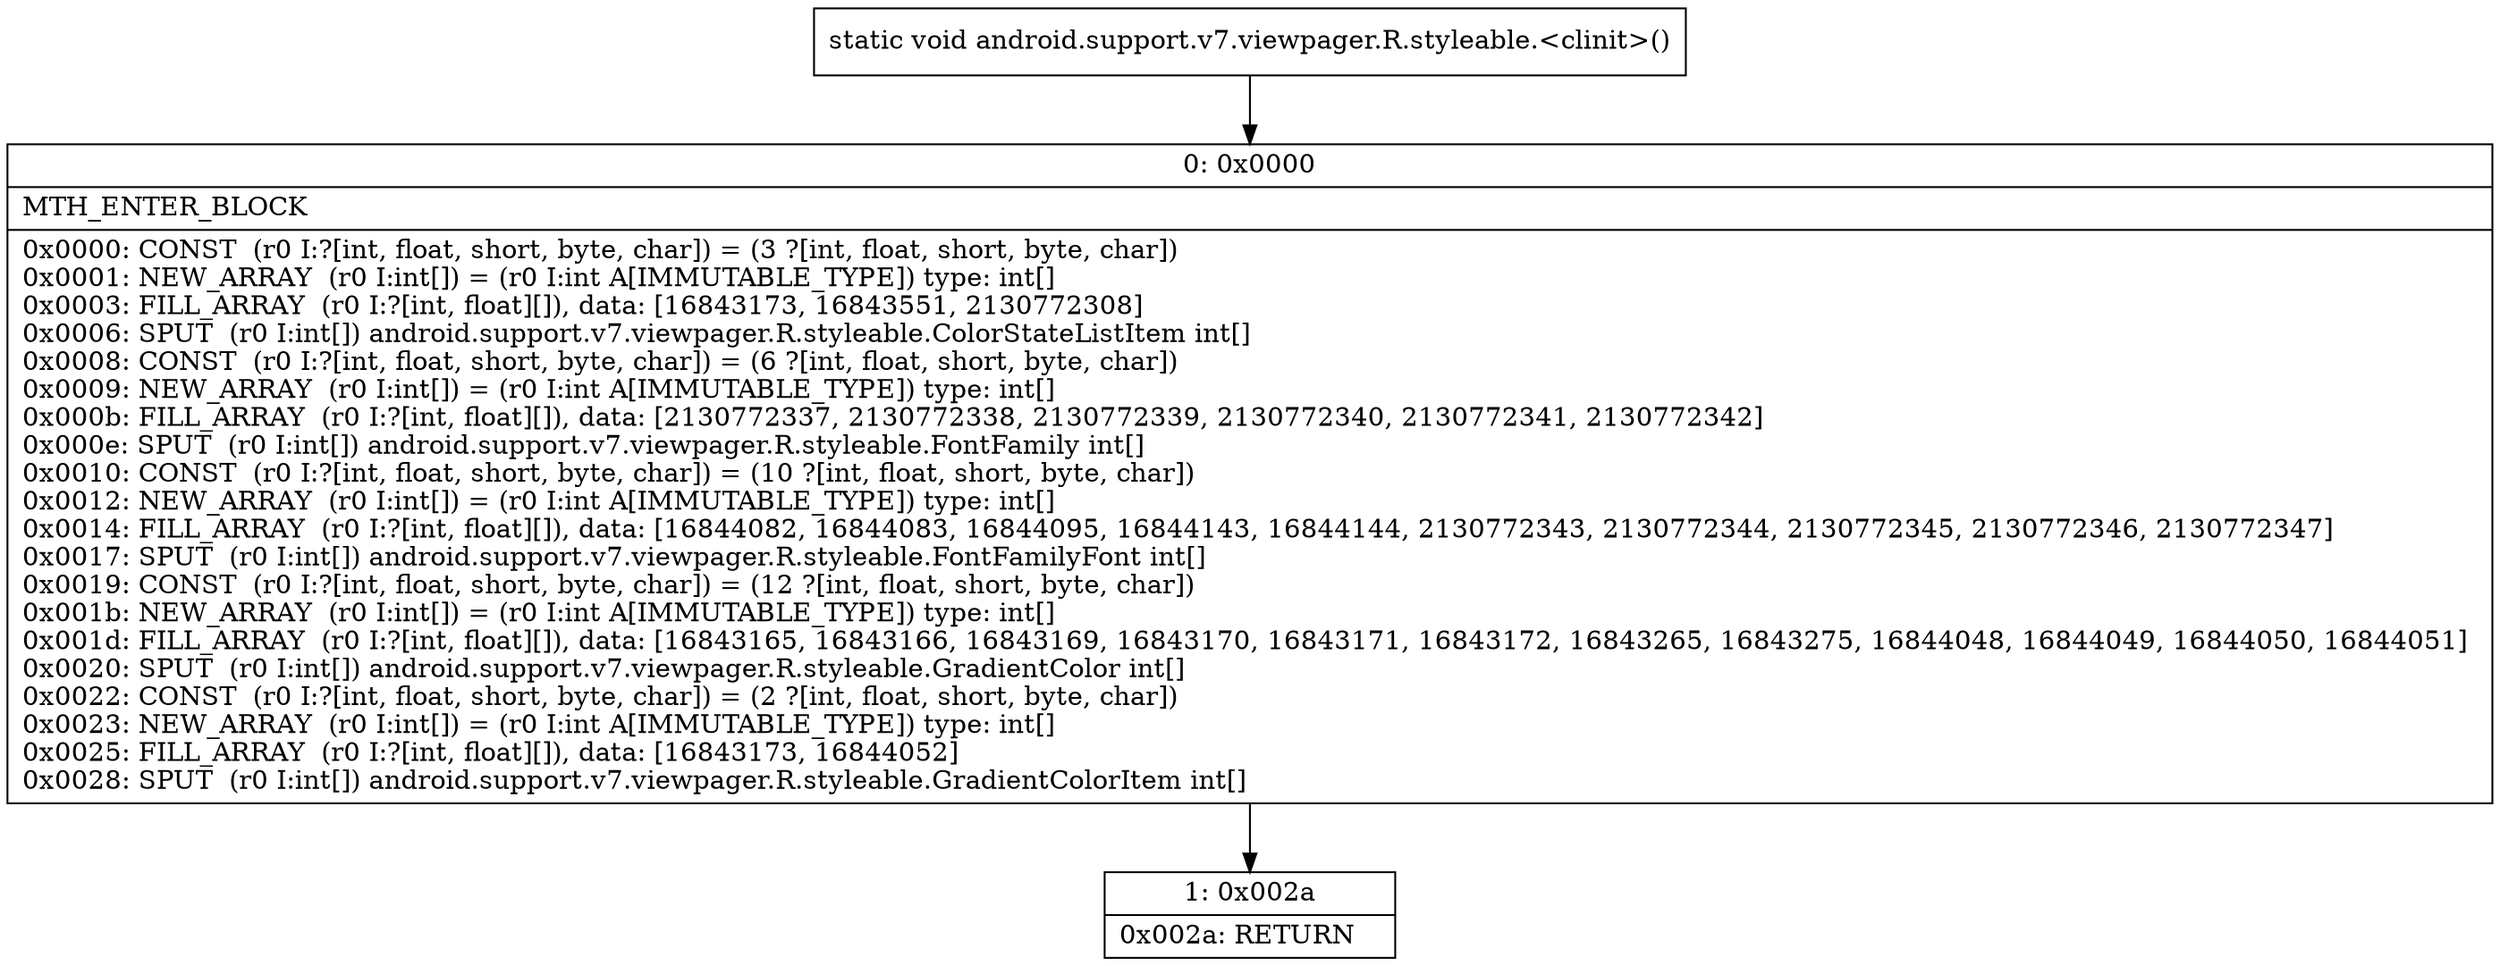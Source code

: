 digraph "CFG forandroid.support.v7.viewpager.R.styleable.\<clinit\>()V" {
Node_0 [shape=record,label="{0\:\ 0x0000|MTH_ENTER_BLOCK\l|0x0000: CONST  (r0 I:?[int, float, short, byte, char]) = (3 ?[int, float, short, byte, char]) \l0x0001: NEW_ARRAY  (r0 I:int[]) = (r0 I:int A[IMMUTABLE_TYPE]) type: int[] \l0x0003: FILL_ARRAY  (r0 I:?[int, float][]), data: [16843173, 16843551, 2130772308] \l0x0006: SPUT  (r0 I:int[]) android.support.v7.viewpager.R.styleable.ColorStateListItem int[] \l0x0008: CONST  (r0 I:?[int, float, short, byte, char]) = (6 ?[int, float, short, byte, char]) \l0x0009: NEW_ARRAY  (r0 I:int[]) = (r0 I:int A[IMMUTABLE_TYPE]) type: int[] \l0x000b: FILL_ARRAY  (r0 I:?[int, float][]), data: [2130772337, 2130772338, 2130772339, 2130772340, 2130772341, 2130772342] \l0x000e: SPUT  (r0 I:int[]) android.support.v7.viewpager.R.styleable.FontFamily int[] \l0x0010: CONST  (r0 I:?[int, float, short, byte, char]) = (10 ?[int, float, short, byte, char]) \l0x0012: NEW_ARRAY  (r0 I:int[]) = (r0 I:int A[IMMUTABLE_TYPE]) type: int[] \l0x0014: FILL_ARRAY  (r0 I:?[int, float][]), data: [16844082, 16844083, 16844095, 16844143, 16844144, 2130772343, 2130772344, 2130772345, 2130772346, 2130772347] \l0x0017: SPUT  (r0 I:int[]) android.support.v7.viewpager.R.styleable.FontFamilyFont int[] \l0x0019: CONST  (r0 I:?[int, float, short, byte, char]) = (12 ?[int, float, short, byte, char]) \l0x001b: NEW_ARRAY  (r0 I:int[]) = (r0 I:int A[IMMUTABLE_TYPE]) type: int[] \l0x001d: FILL_ARRAY  (r0 I:?[int, float][]), data: [16843165, 16843166, 16843169, 16843170, 16843171, 16843172, 16843265, 16843275, 16844048, 16844049, 16844050, 16844051] \l0x0020: SPUT  (r0 I:int[]) android.support.v7.viewpager.R.styleable.GradientColor int[] \l0x0022: CONST  (r0 I:?[int, float, short, byte, char]) = (2 ?[int, float, short, byte, char]) \l0x0023: NEW_ARRAY  (r0 I:int[]) = (r0 I:int A[IMMUTABLE_TYPE]) type: int[] \l0x0025: FILL_ARRAY  (r0 I:?[int, float][]), data: [16843173, 16844052] \l0x0028: SPUT  (r0 I:int[]) android.support.v7.viewpager.R.styleable.GradientColorItem int[] \l}"];
Node_1 [shape=record,label="{1\:\ 0x002a|0x002a: RETURN   \l}"];
MethodNode[shape=record,label="{static void android.support.v7.viewpager.R.styleable.\<clinit\>() }"];
MethodNode -> Node_0;
Node_0 -> Node_1;
}

